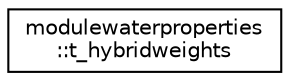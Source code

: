 digraph "Graphical Class Hierarchy"
{
 // LATEX_PDF_SIZE
  edge [fontname="Helvetica",fontsize="10",labelfontname="Helvetica",labelfontsize="10"];
  node [fontname="Helvetica",fontsize="10",shape=record];
  rankdir="LR";
  Node0 [label="modulewaterproperties\l::t_hybridweights",height=0.2,width=0.4,color="black", fillcolor="white", style="filled",URL="$structmodulewaterproperties_1_1t__hybridweights.html",tooltip=" "];
}
